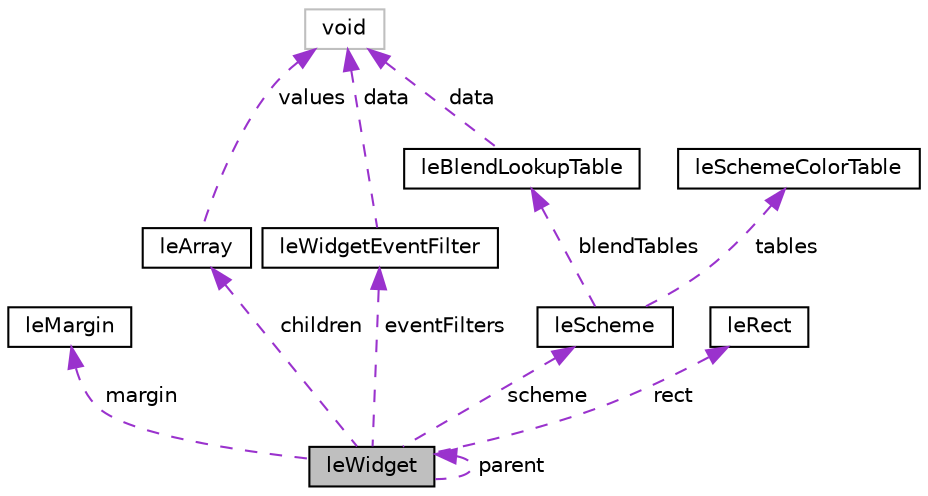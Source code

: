 digraph "leWidget"
{
 // INTERACTIVE_SVG=YES
  edge [fontname="Helvetica",fontsize="10",labelfontname="Helvetica",labelfontsize="10"];
  node [fontname="Helvetica",fontsize="10",shape=record];
  Node1 [label="leWidget",height=0.2,width=0.4,color="black", fillcolor="grey75", style="filled", fontcolor="black"];
  Node2 -> Node1 [dir="back",color="darkorchid3",fontsize="10",style="dashed",label=" margin" ,fontname="Helvetica"];
  Node2 [label="leMargin",height=0.2,width=0.4,color="black", fillcolor="white", style="filled",URL="$structleMargin.html",tooltip="This struct represents the four margin settings for objects. "];
  Node1 -> Node1 [dir="back",color="darkorchid3",fontsize="10",style="dashed",label=" parent" ,fontname="Helvetica"];
  Node3 -> Node1 [dir="back",color="darkorchid3",fontsize="10",style="dashed",label=" children" ,fontname="Helvetica"];
  Node3 [label="leArray",height=0.2,width=0.4,color="black", fillcolor="white", style="filled",URL="$structleArray.html",tooltip="This struct represents a array. "];
  Node4 -> Node3 [dir="back",color="darkorchid3",fontsize="10",style="dashed",label=" values" ,fontname="Helvetica"];
  Node4 [label="void",height=0.2,width=0.4,color="grey75", fillcolor="white", style="filled"];
  Node5 -> Node1 [dir="back",color="darkorchid3",fontsize="10",style="dashed",label=" rect" ,fontname="Helvetica"];
  Node5 [label="leRect",height=0.2,width=0.4,color="black", fillcolor="white", style="filled",URL="$structleRect.html",tooltip="This struct represents a rectangle. "];
  Node6 -> Node1 [dir="back",color="darkorchid3",fontsize="10",style="dashed",label=" scheme" ,fontname="Helvetica"];
  Node6 [label="leScheme",height=0.2,width=0.4,color="black", fillcolor="white", style="filled",URL="$structleScheme.html"];
  Node7 -> Node6 [dir="back",color="darkorchid3",fontsize="10",style="dashed",label=" tables" ,fontname="Helvetica"];
  Node7 [label="leSchemeColorTable",height=0.2,width=0.4,color="black", fillcolor="white", style="filled",URL="$unionleSchemeColorTable.html"];
  Node8 -> Node6 [dir="back",color="darkorchid3",fontsize="10",style="dashed",label=" blendTables" ,fontname="Helvetica"];
  Node8 [label="leBlendLookupTable",height=0.2,width=0.4,color="black", fillcolor="white", style="filled",URL="$structleBlendLookupTable.html",tooltip="This struct represents a blend color lookup table. "];
  Node4 -> Node8 [dir="back",color="darkorchid3",fontsize="10",style="dashed",label=" data" ,fontname="Helvetica"];
  Node9 -> Node1 [dir="back",color="darkorchid3",fontsize="10",style="dashed",label=" eventFilters" ,fontname="Helvetica"];
  Node9 [label="leWidgetEventFilter",height=0.2,width=0.4,color="black", fillcolor="white", style="filled",URL="$structleWidgetEventFilter.html",tooltip="Used to define widget touch event filter. "];
  Node4 -> Node9 [dir="back",color="darkorchid3",fontsize="10",style="dashed",label=" data" ,fontname="Helvetica"];
}
